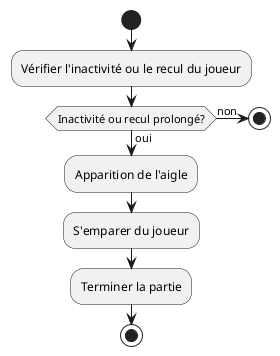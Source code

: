 @startuml eagleUC
|Système|
start
:Vérifier l'inactivité ou le recul du joueur;
if (Inactivité ou recul prolongé?) then (oui)
    :Apparition de l'aigle;
    :S'emparer du joueur;
    :Terminer la partie;
else (non)
    stop
endif
stop
@enduml
